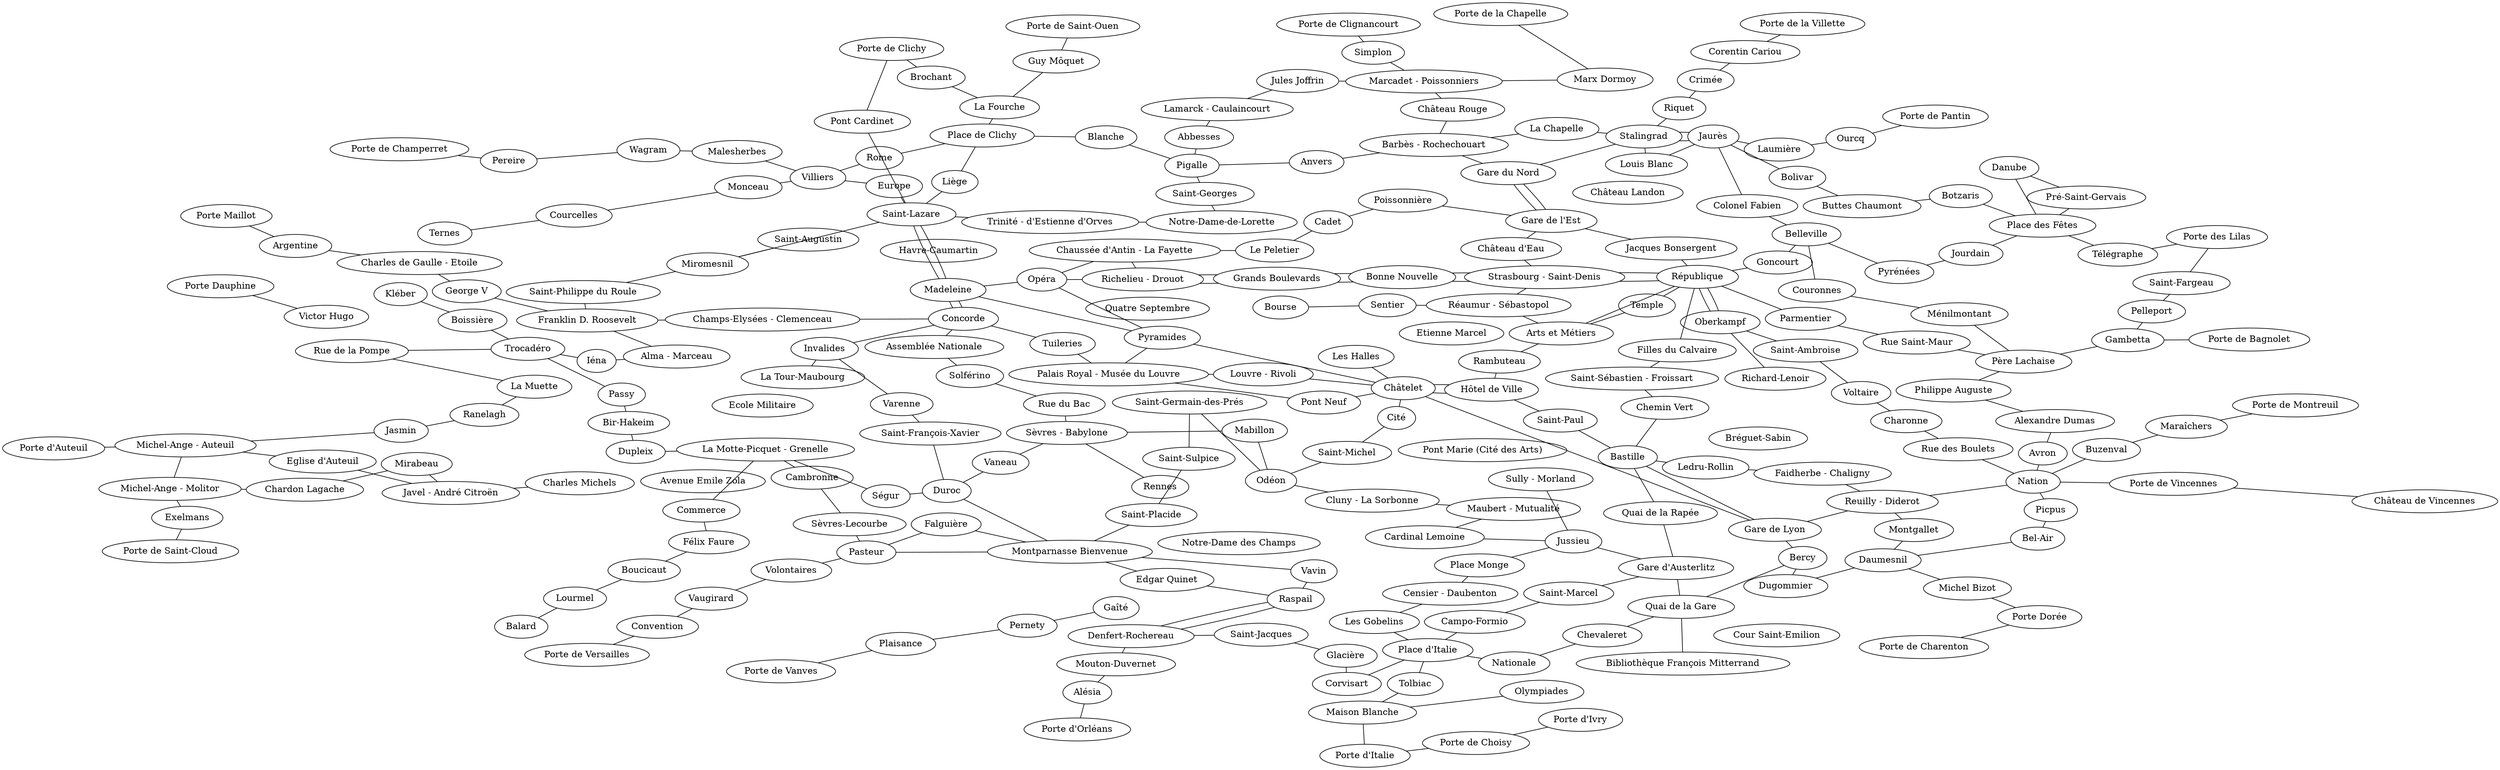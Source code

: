 graph G {
    layout=neato;
    overlap=false;
    "Porte Maillot" [pos="2.28258384736155,48.8781626526965!"];
    "Argentine" [pos="2.28943541854221,48.8756673756517!"];
    "Charles de Gaulle - Etoile" [pos="2.29581177523576,48.874994575223!"];
    "George V" [pos="2.30075978497892,48.872037763641!"];
    "Franklin D. Roosevelt" [pos="2.30948819233711,48.8687248870505!"];
    "Champs-Elysées - Clemenceau" [pos="2.31446450132278,48.8676562912457!"];
    "Concorde" [pos="2.32296144579826,48.8665579920016!"];
    "Tuileries" [pos="2.32967809471164,48.8644778383665!"];
    "Palais Royal - Musée du Louvre" [pos="2.33645436775425,48.862222264626!"];
    "Louvre - Rivoli" [pos="2.34096962328527,48.8608712117595!"];
    "Châtelet" [pos="2.34816099123458,48.8569534598372!"];
    "Hôtel de Ville" [pos="2.3520676701391,48.8573524042377!"];
    "Saint-Paul" [pos="2.36088525627519,48.8551874206563!"];
    "Bastille" [pos="2.36871896103409,48.8520542925495!"];
    "Gare de Lyon" [pos="2.3731565937892,48.8456832057876!"];
    "Reuilly - Diderot" [pos="2.38720107040939,48.8472129257497!"];
    "Nation" [pos="2.39584398872374,48.8480842890258!"];
    "Porte de Vincennes" [pos="2.4108049967015,48.8470077301404!"];
    "Château de Vincennes" [pos="2.44054009540611,48.8443175133653!"];
    "Porte Dauphine" [pos="2.27763271754527,48.8713967943003!"];
    "Victor Hugo" [pos="2.28582876591298,48.8699260814626!"];
    "Ternes" [pos="2.29811328861724,48.8782277299144!"];
    "Courcelles" [pos="2.30329436242521,48.8792652531651!"];
    "Monceau" [pos="2.3094129673747,48.8805687691788!"];
    "Villiers" [pos="2.31581509264638,48.8810731821276!"];
    "Rome" [pos="2.32135917382297,48.8823458178481!"];
    "Place de Clichy" [pos="2.32795832801022,48.8836690873247!"];
    "Blanche" [pos="2.33248437543436,48.8837663535292!"];
    "Pigalle" [pos="2.33721116470113,48.8820209311193!"];
    "Anvers" [pos="2.34415484033029,48.8828685678959!"];
    "Barbès - Rochechouart" [pos="2.3506070793551,48.8837760886089!"];
    "La Chapelle" [pos="2.3604041692741,48.8843864099048!"];
    "Stalingrad" [pos="2.36577437055817,48.8843205479219!"];
    "Jaurès" [pos="2.37143895998561,48.8830239124814!"];
    "Colonel Fabien" [pos="2.37046757479386,48.8776498075734!"];
    "Belleville" [pos="2.37673558655729,48.8722866011648!"];
    "Couronnes" [pos="2.38028898292719,48.8691933441843!"];
    "Ménilmontant" [pos="2.3834303882303,48.8663901391973!"];
    "Père Lachaise" [pos="2.38757989125445,48.8624498439893!"];
    "Philippe Auguste" [pos="2.39049759674529,48.8580894271876!"];
    "Alexandre Dumas" [pos="2.39471273375548,48.8562446774892!"];
    "Avron" [pos="2.3981875566594,48.851648542649!"];
    "Porte de Champerret" [pos="2.29211248215884,48.8856523921859!"];
    "Pereire" [pos="2.29768318601258,48.8848443217919!"];
    "Wagram" [pos="2.30467308758443,48.8838463897792!"];
    "Malesherbes" [pos="2.30948784696001,48.8828400216298!"];
    "Europe" [pos="2.32218591952051,48.8787531630967!"];
    "Saint-Lazare" [pos="2.32548839067261,48.8753813150599!"];
    "Havre-Caumartin" [pos="2.32765110341878,48.8736667509971!"];
    "Opéra" [pos="2.33104728671124,48.8714374280492!"];
    "Quatre Septembre" [pos="2.33631873559549,48.8696590964362!"];
    "Bourse" [pos="2.34066537071104,48.8687567967076!"];
    "Sentier" [pos="2.34755381593779,48.8673466033457!"];
    "Réaumur - Sébastopol" [pos="2.35205078710284,48.8663817558035!"];
    "Arts et Métiers" [pos="2.35650814364354,48.8652996116968!"];
    "Temple" [pos="2.36156123452636,48.8667566284863!"];
    "République" [pos="2.36330234078045,48.8675123568631!"];
    "Parmentier" [pos="2.3747477503599,48.8652523948625!"];
    "Rue Saint-Maur" [pos="2.38050775608986,48.8641177000146!"];
    "Gambetta" [pos="2.39853730570457,48.8650325635159!"];
    "Porte de Bagnolet" [pos="2.40875422118954,48.8645393719864!"];
    "Porte des Lilas" [pos="2.4070619733808,48.87656859808!"];
    "Saint-Fargeau" [pos="2.40449818316887,48.8718433712749!"];
    "Pelleport" [pos="2.40149679228792,48.8684648860667!"];
    "Porte de Clignancourt" [pos="2.34462409910279,48.8975256303301!"];
    "Simplon" [pos="2.34759605535164,48.8941244426855!"];
    "Marcadet - Poissonniers" [pos="2.34968154172248,48.8912804388966!"];
    "Château Rouge" [pos="2.34936580800484,48.8870788765196!"];
    "Gare du Nord" [pos="2.35680878820541,48.8795917064621!"];
    "Gare de l'Est" [pos="2.35806459441865,48.8761629935184!"];
    "Château d'Eau" [pos="2.35605174140158,48.8724469166474!"];
    "Strasbourg - Saint-Denis" [pos="2.35449161656383,48.8696235816895!"];
    "Etienne Marcel" [pos="2.34897619687911,48.8637030110762!"];
    "Les Halles" [pos="2.34612732517368,48.8625048393913!"];
    "Cité" [pos="2.34723223493191,48.8549338481585!"];
    "Saint-Michel" [pos="2.34399179903329,48.8535940766199!"];
    "Odéon" [pos="2.34069229106652,48.8520245535667!"];
    "Saint-Germain-des-Prés" [pos="2.33394781079819,48.8535745628742!"];
    "Saint-Sulpice" [pos="2.33061195308154,48.8512086266185!"];
    "Saint-Placide" [pos="2.32705481506631,48.8470066506411!"];
    "Montparnasse Bienvenue" [pos="2.323989185205,48.8438236103062!"];
    "Vavin" [pos="2.3288628540691,48.8420523223441!"];
    "Raspail" [pos="2.33046699371987,48.8391563585773!"];
    "Denfert-Rochereau" [pos="2.33201883521639,48.833948692744!"];
    "Mouton-Duvernet" [pos="2.32988764040842,48.8313375846232!"];
    "Alésia" [pos="2.32709323494845,48.8282010632709!"];
    "Porte d'Orléans" [pos="2.3254932653821,48.8234163501918!"];
    "Porte de Pantin" [pos="2.39212297232815,48.8884592103989!"];
    "Ourcq" [pos="2.38665201675988,48.886915952247!"];
    "Laumière" [pos="2.37939098935239,48.8851338471378!"];
    "Jacques Bonsergent" [pos="2.36102390204892,48.8706209253172!"];
    "Oberkampf" [pos="2.36815584539455,48.8647770975732!"];
    "Richard-Lenoir" [pos="2.37181363047695,48.8598769369206!"];
    "Bréguet-Sabin" [pos="2.37019466858975,48.8562440537382!"];
    "Quai de la Rapée" [pos="2.3658846507504,48.8464273245315!"];
    "Gare d'Austerlitz" [pos="2.36417731069183,48.8434054085772!"];
    "Saint-Marcel" [pos="2.36072185971764,48.8385124457356!"];
    "Campo-Formio" [pos="2.35874195669934,48.835542932801!"];
    "Place d'Italie" [pos="2.35550159148148,48.8309657123443!"];
    "Kléber" [pos="2.29314613724863,48.871489411987!"];
    "Boissière" [pos="2.29003283760744,48.8668483424692!"];
    "Trocadéro" [pos="2.28749279696644,48.8634876640714!"];
    "Passy" [pos="2.28583941888146,48.8575150886722!"];
    "Bir-Hakeim" [pos="2.2894007376346,48.8539253674278!"];
    "Dupleix" [pos="2.29366372673104,48.8504116248585!"];
    "La Motte-Picquet - Grenelle" [pos="2.29852572623663,48.8496308034842!"];
    "Cambronne" [pos="2.30294172833761,48.8475431112453!"];
    "Sèvres-Lecourbe" [pos="2.30952961043039,48.8456476817025!"];
    "Pasteur" [pos="2.31291468047394,48.842528386595!"];
    "Edgar Quinet" [pos="2.3252865779433,48.84090350075!"];
    "Saint-Jacques" [pos="2.33715437092501,48.8329160052708!"];
    "Glacière" [pos="2.3434382366787,48.8311159466681!"];
    "Corvisart" [pos="2.35061122592617,48.829860012364!"];
    "Nationale" [pos="2.36280417159351,48.8332352787279!"];
    "Chevaleret" [pos="2.36808128297274,48.8349630811609!"];
    "Quai de la Gare" [pos="2.37276624894817,48.8370742696613!"];
    "Bercy" [pos="2.37946307018526,48.8401760271736!"];
    "Dugommier" [pos="2.38959977007981,48.8390365273806!"];
    "Daumesnil" [pos="2.39614862848937,48.8394340071049!"];
    "Bel-Air" [pos="2.40086713199526,48.8414273312853!"];
    "Picpus" [pos="2.40127453882237,48.8451032465536!"];
    "Porte de la Villette" [pos="2.38586903314334,48.8978026914078!"];
    "Corentin Cariou" [pos="2.38229155716463,48.8946726591084!"];
    "Crimée" [pos="2.37693573698238,48.8908857579809!"];
    "Riquet" [pos="2.3736694647432,48.8881572611178!"];
    "Louis Blanc" [pos="2.36442486249368,48.881206210878!"];
    "Château Landon" [pos="2.36201793551061,48.8784414547844!"];
    "Poissonnière" [pos="2.34873975139007,48.8771648483022!"];
    "Cadet" [pos="2.34444630970227,48.8759632841275!"];
    "Le Peletier" [pos="2.34015055970637,48.8749594050929!"];
    "Chaussée d'Antin - La Fayette" [pos="2.3337385944087,48.8731342048266!"];
    "Pyramides" [pos="2.33462360600492,48.8657555264287!"];
    "Pont Neuf" [pos="2.34177674914854,48.8585463383202!"];
    "Pont Marie (Cité des Arts)" [pos="2.3573766690444,48.8534598594796!"];
    "Sully - Morland" [pos="2.36185316969725,48.8512714074456!"];
    "Jussieu" [pos="2.35493167182323,48.8461978906888!"];
    "Place Monge" [pos="2.35215486857877,48.8426663846946!"];
    "Censier - Daubenton" [pos="2.3516265726055,48.8402262475657!"];
    "Les Gobelins" [pos="2.35241680189827,48.8358416213962!"];
    "Tolbiac" [pos="2.35731843921319,48.8261368608053!"];
    "Maison Blanche" [pos="2.35841294615594,48.8221495051266!"];
    "Porte d'Italie" [pos="2.35952973310717,48.8191065956103!"];
    "Porte de Choisy" [pos="2.36467859404946,48.8200559281997!"];
    "Porte d'Ivry" [pos="2.36951125431949,48.8214890346144!"];
    "Bolivar" [pos="2.37412487118754,48.8807896620271!"];
    "Buttes Chaumont" [pos="2.38156984208801,48.8784990874506!"];
    "Botzaris" [pos="2.38890095131574,48.8795349903204!"];
    "Place des Fêtes" [pos="2.3931393703605,48.8767236610252!"];
    "Pré-Saint-Gervais" [pos="2.39858077069353,48.8801595797163!"];
    "Danube" [pos="2.39322847122749,48.8819492139726!"];
    "Balard" [pos="2.2783626618092,48.8366678938828!"];
    "Lourmel" [pos="2.28224195985507,48.8386608627116!"];
    "Boucicaut" [pos="2.28791843112456,48.841024160045!"];
    "Félix Faure" [pos="2.29184722036797,48.8426843338484!"];
    "Commerce" [pos="2.29379684219286,48.8446115114202!"];
    "Ecole Militaire" [pos="2.30634568382008,48.8549196596389!"];
    "La Tour-Maubourg" [pos="2.31047353593698,48.8577270225864!"];
    "Invalides" [pos="2.31463266044452,48.861092010433!"];
    "Madeleine" [pos="2.32581004879328,48.8705446757682!"];
    "Richelieu - Drouot" [pos="2.33859122153854,48.8721358693699!"];
    "Grands Boulevards" [pos="2.34320726640509,48.8715047688147!"];
    "Bonne Nouvelle" [pos="2.34848136571839,48.8705712985549!"];
    "Filles du Calvaire" [pos="2.3667452977427,48.8630698825026!"];
    "Saint-Sébastien - Froissart" [pos="2.36726153971727,48.8609681448082!"];
    "Chemin Vert" [pos="2.36809508538599,48.8570873668721!"];
    "Ledru-Rollin" [pos="2.37614122331859,48.8513377658502!"];
    "Faidherbe - Chaligny" [pos="2.38402856638311,48.8501105431855!"];
    "Montgallet" [pos="2.39040001363536,48.8440050747607!"];
    "Michel Bizot" [pos="2.402366739988,48.8370774300875!"];
    "Porte Dorée" [pos="2.40587391298756,48.8350173731456!"];
    "Porte de Charenton" [pos="2.40251187285007,48.8334492219311!"];
    "Porte de Saint-Cloud" [pos="2.25704619292215,48.8379584046712!"];
    "Exelmans" [pos="2.25980084514434,48.8425802753283!"];
    "Michel-Ange - Molitor" [pos="2.2615119169052,48.844911226615!"];
    "Michel-Ange - Auteuil" [pos="2.26398952533333,48.8479753532281!"];
    "Jasmin" [pos="2.26793329164707,48.8524334177774!"];
    "Ranelagh" [pos="2.26994815793463,48.8555035574475!"];
    "La Muette" [pos="2.27409624466972,48.8580919659505!"];
    "Rue de la Pompe" [pos="2.27788589795906,48.8639517079318!"];
    "Iéna" [pos="2.29386422568227,48.8647800213093!"];
    "Alma - Marceau" [pos="2.30110435239267,48.8646471469577!"];
    "Saint-Philippe du Roule" [pos="2.31013720568782,48.8721551301294!"];
    "Miromesnil" [pos="2.31601069312102,48.8734479148472!"];
    "Saint-Augustin" [pos="2.3210135978086,48.8745466119868!"];
    "Saint-Ambroise" [pos="2.37388053821155,48.861416656961!"];
    "Voltaire" [pos="2.3800316941488,48.8576624334379!"];
    "Charonne" [pos="2.38478239644889,48.8549394425003!"];
    "Rue des Boulets" [pos="2.38910470503224,48.8522140723837!"];
    "Buzenval" [pos="2.40117076936841,48.8517624388841!"];
    "Maraîchers" [pos="2.40603854479805,48.8527310195318!"];
    "Porte de Montreuil" [pos="2.41071815402749,48.8534826302583!"];
    "Cardinal Lemoine" [pos="2.35132800167318,48.8467000343149!"];
    "Maubert - Mutualité" [pos="2.34828041316949,48.8501954651213!"];
    "Cluny - La Sorbonne" [pos="2.34489630121208,48.8510268759263!"];
    "Mabillon" [pos="2.33514281934647,48.8528437373513!"];
    "Sèvres - Babylone" [pos="2.32685966312174,48.8515653054432!"];
    "Vaneau" [pos="2.32135124235473,48.8488945691107!"];
    "Duroc" [pos="2.31652121945652,48.8470098926637!"];
    "Ségur" [pos="2.30713784940338,48.8471672690468!"];
    "Avenue Emile Zola" [pos="2.29501899714355,48.8470380127569!"];
    "Charles Michels" [pos="2.28562101336672,48.8466045314492!"];
    "Javel - André Citroën" [pos="2.27800949652736,48.846181105275!"];
    "Eglise d'Auteuil" [pos="2.26911138902189,48.8471433605089!"];
    "Porte d'Auteuil" [pos="2.25828074459554,48.847904122681!"];
    "Chardon Lagache" [pos="2.26690547594029,48.8450882982306!"];
    "Mirabeau" [pos="2.27306412637283,48.8470775063978!"];
    "Rambuteau" [pos="2.35327394859477,48.8611901560022!"];
    "Goncourt" [pos="2.3707644347484,48.8700070168905!"];
    "Pyrénées" [pos="2.38520291556953,48.8738187892325!"];
    "Jourdain" [pos="2.3893253789101,48.8752473476934!"];
    "Place des Fêtes" [pos="2.3931393703605,48.8767236610252!"];
    "Télégraphe" [pos="2.39864808996059,48.8755103832327!"];
    "Porte de la Chapelle" [pos="2.35924854231036,48.8974024217225!"];
    "Marx Dormoy" [pos="2.35980847808402,48.8905795776193!"];
    "Jules Joffrin" [pos="2.34432002938048,48.892492267254!"];
    "Lamarck - Caulaincourt" [pos="2.33858382438319,48.8896818090189!"];
    "Abbesses" [pos="2.33839463522091,48.8843927170434!"];
    "Saint-Georges" [pos="2.33757064037967,48.8784165939537!"];
    "Notre-Dame-de-Lorette" [pos="2.33787361922264,48.8760350303326!"];
    "Trinité - d'Estienne d'Orves" [pos="2.33304917241824,48.8763365063593!"];
    "Assemblée Nationale" [pos="2.32057583664755,48.8610719385779!"];
    "Solférino" [pos="2.32307596425154,48.8585319487804!"];
    "Rue du Bac" [pos="2.32569989845241,48.8558846775373!"];
    "Rennes" [pos="2.32778718478739,48.8483328280924!"];
    "Notre-Dame des Champs" [pos="2.32869580549871,48.8450777446896!"];
    "Falguière" [pos="2.31755123561703,48.8443176825861!"];
    "Volontaires" [pos="2.30798338057685,48.8414117274667!"];
    "Vaugirard" [pos="2.30107451565455,48.8394379171286!"];
    "Convention" [pos="2.29639138648092,48.8371350528567!"];
    "Porte de Versailles" [pos="2.28774170914233,48.8325195315652!"];
    "Porte de Vanves" [pos="2.30533238665747,48.8276134630559!"];
    "Plaisance" [pos="2.31386048934431,48.8317503621191!"];
    "Pernety" [pos="2.3183937066147,48.8340786788266!"];
    "Gaîté" [pos="2.32235399677881,48.8385260840742!"];
    "Saint-François-Xavier" [pos="2.31428594618056,48.8512915499903!"];
    "Varenne" [pos="2.31511393050966,48.8566249817984!"];
    "Liège" [pos="2.32685267123976,48.8795349364277!"];
    "La Fourche" [pos="2.32571411716613,48.887433655789!"];
    "Guy Môquet" [pos="2.32748325862612,48.8930014410137!"];
    "Porte de Saint-Ouen" [pos="2.32904834074465,48.8974978363796!"];
    "Brochant" [pos="2.31990481720936,48.8906518702421!"];
    "Porte de Clichy" [pos="2.31320835075881,48.8944312870695!"];
    "Pont Cardinet" [pos="2.31536814050515,48.888103402695!"];
    "Cour Saint-Emilion" [pos="2.38661785021406,48.8333193028951!"];
    "Bibliothèque François Mitterrand" [pos="2.3764873711683,48.8299257649806!"];
    "Olympiades" [pos="2.36692312153081,48.827123440481!"];
    "Porte Maillot" -- "Argentine";
    "Argentine" -- "Charles de Gaulle - Etoile";
    "Charles de Gaulle - Etoile" -- "George V";
    "George V" -- "Franklin D. Roosevelt";
    "Franklin D. Roosevelt" -- "Champs-Elysées - Clemenceau";
    "Champs-Elysées - Clemenceau" -- "Concorde";
    "Concorde" -- "Tuileries";
    "Tuileries" -- "Palais Royal - Musée du Louvre";
    "Palais Royal - Musée du Louvre" -- "Louvre - Rivoli";
    "Louvre - Rivoli" -- "Châtelet";
    "Châtelet" -- "Hôtel de Ville";
    "Hôtel de Ville" -- "Saint-Paul";
    "Saint-Paul" -- "Bastille";
    "Bastille" -- "Gare de Lyon";
    "Gare de Lyon" -- "Reuilly - Diderot";
    "Reuilly - Diderot" -- "Nation";
    "Nation" -- "Porte de Vincennes";
    "Porte de Vincennes" -- "Château de Vincennes";
    "Porte Dauphine" -- "Victor Hugo";
    "Ternes" -- "Courcelles";
    "Courcelles" -- "Monceau";
    "Monceau" -- "Villiers";
    "Villiers" -- "Rome";
    "Rome" -- "Place de Clichy";
    "Place de Clichy" -- "Blanche";
    "Blanche" -- "Pigalle";
    "Pigalle" -- "Anvers";
    "Anvers" -- "Barbès - Rochechouart";
    "Barbès - Rochechouart" -- "La Chapelle";
    "La Chapelle" -- "Stalingrad";
    "Stalingrad" -- "Jaurès";
    "Jaurès" -- "Colonel Fabien";
    "Colonel Fabien" -- "Belleville";
    "Belleville" -- "Couronnes";
    "Couronnes" -- "Ménilmontant";
    "Ménilmontant" -- "Père Lachaise";
    "Père Lachaise" -- "Philippe Auguste";
    "Philippe Auguste" -- "Alexandre Dumas";
    "Alexandre Dumas" -- "Avron";
    "Avron" -- "Nation";
    "Porte de Champerret" -- "Pereire";
    "Pereire" -- "Wagram";
    "Wagram" -- "Malesherbes";
    "Malesherbes" -- "Villiers";
    "Villiers" -- "Europe";
    "Europe" -- "Saint-Lazare";
    "Bourse" -- "Sentier";
    "Sentier" -- "Réaumur - Sébastopol";
    "Réaumur - Sébastopol" -- "Arts et Métiers";
    "Arts et Métiers" -- "Temple";
    "Temple" -- "République";
    "République" -- "Parmentier";
    "Parmentier" -- "Rue Saint-Maur";
    "Rue Saint-Maur" -- "Père Lachaise";
    "Père Lachaise" -- "Gambetta";
    "Gambetta" -- "Porte de Bagnolet";
    "Porte de Clignancourt" -- "Simplon";
    "Simplon" -- "Marcadet - Poissonniers";
    "Marcadet - Poissonniers" -- "Château Rouge";
    "Château Rouge" -- "Barbès - Rochechouart";
    "Barbès - Rochechouart" -- "Gare du Nord";
    "Gare du Nord" -- "Gare de l'Est";
    "Gare de l'Est" -- "Château d'Eau";
    "Château d'Eau" -- "Strasbourg - Saint-Denis";
    "Strasbourg - Saint-Denis" -- "Réaumur - Sébastopol";
    "Les Halles" -- "Châtelet";
    "Châtelet" -- "Cité";
    "Cité" -- "Saint-Michel";
    "Saint-Michel" -- "Odéon";
    "Odéon" -- "Saint-Germain-des-Prés";
    "Saint-Germain-des-Prés" -- "Saint-Sulpice";
    "Saint-Sulpice" -- "Saint-Placide";
    "Saint-Placide" -- "Montparnasse Bienvenue";
    "Montparnasse Bienvenue" -- "Vavin";
    "Vavin" -- "Raspail";
    "Raspail" -- "Denfert-Rochereau";
    "Denfert-Rochereau" -- "Mouton-Duvernet";
    "Mouton-Duvernet" -- "Alésia";
    "Alésia" -- "Porte d'Orléans";
    "Porte de Pantin" -- "Ourcq";
    "Ourcq" -- "Laumière";
    "Laumière" -- "Jaurès";
    "Jaurès" -- "Stalingrad";
    "Stalingrad" -- "Gare du Nord";
    "Gare du Nord" -- "Gare de l'Est";
    "Gare de l'Est" -- "Jacques Bonsergent";
    "Jacques Bonsergent" -- "République";
    "République" -- "Oberkampf";
    "Oberkampf" -- "Richard-Lenoir";
    "Bastille" -- "Quai de la Rapée";
    "Quai de la Rapée" -- "Gare d'Austerlitz";
    "Gare d'Austerlitz" -- "Saint-Marcel";
    "Saint-Marcel" -- "Campo-Formio";
    "Campo-Formio" -- "Place d'Italie";
    "Gambetta" -- "Pelleport";
    "Pelleport" -- "Saint-Fargeau";
    "Saint-Fargeau" -- "Porte des Lilas";
    "Kléber" -- "Boissière";
    "Boissière" -- "Trocadéro";
    "Trocadéro" -- "Passy";
    "Passy" -- "Bir-Hakeim";
    "Bir-Hakeim" -- "Dupleix";
    "Dupleix" -- "La Motte-Picquet - Grenelle";
    "La Motte-Picquet - Grenelle" -- "Cambronne";
    "Cambronne" -- "Sèvres-Lecourbe";
    "Sèvres-Lecourbe" -- "Pasteur";
    "Pasteur" -- "Montparnasse Bienvenue";
    "Montparnasse Bienvenue" -- "Edgar Quinet";
    "Edgar Quinet" -- "Raspail";
    "Raspail" -- "Denfert-Rochereau";
    "Denfert-Rochereau" -- "Saint-Jacques";
    "Saint-Jacques" -- "Glacière";
    "Glacière" -- "Corvisart";
    "Corvisart" -- "Place d'Italie";
    "Place d'Italie" -- "Nationale";
    "Nationale" -- "Chevaleret";
    "Chevaleret" -- "Quai de la Gare";
    "Quai de la Gare" -- "Bercy";
    "Bercy" -- "Dugommier";
    "Dugommier" -- "Daumesnil";
    "Daumesnil" -- "Bel-Air";
    "Bel-Air" -- "Picpus";
    "Picpus" -- "Nation";
    "Porte de la Villette" -- "Corentin Cariou";
    "Corentin Cariou" -- "Crimée";
    "Crimée" -- "Riquet";
    "Riquet" -- "Stalingrad";
    "Stalingrad" -- "Louis Blanc";
    "Gare de l'Est" -- "Poissonnière";
    "Poissonnière" -- "Cadet";
    "Cadet" -- "Le Peletier";
    "Le Peletier" -- "Chaussée d'Antin - La Fayette";
    "Chaussée d'Antin - La Fayette" -- "Opéra";
    "Opéra" -- "Pyramides";
    "Pyramides" -- "Palais Royal - Musée du Louvre";
    "Palais Royal - Musée du Louvre" -- "Pont Neuf";
    "Pont Neuf" -- "Châtelet";
    "Sully - Morland" -- "Jussieu";
    "Jussieu" -- "Place Monge";
    "Place Monge" -- "Censier - Daubenton";
    "Censier - Daubenton" -- "Les Gobelins";
    "Les Gobelins" -- "Place d'Italie";
    "Place d'Italie" -- "Tolbiac";
    "Tolbiac" -- "Maison Blanche";
    "Maison Blanche" -- "Porte d'Italie";
    "Porte d'Italie" -- "Porte de Choisy";
    "Porte de Choisy" -- "Porte d'Ivry";
    "Louis Blanc" -- "Jaurès";
    "Jaurès" -- "Bolivar";
    "Bolivar" -- "Buttes Chaumont";
    "Buttes Chaumont" -- "Botzaris";
    "Danube" -- "Place des Fêtes";
    "Botzaris" -- "Place des Fêtes";
    "Pré-Saint-Gervais" -- "Danube";
    "Place des Fêtes" -- "Pré-Saint-Gervais";
    "Balard" -- "Lourmel";
    "Lourmel" -- "Boucicaut";
    "Boucicaut" -- "Félix Faure";
    "Félix Faure" -- "Commerce";
    "Commerce" -- "La Motte-Picquet - Grenelle";
    "La Tour-Maubourg" -- "Invalides";
    "Invalides" -- "Concorde";
    "Concorde" -- "Madeleine";
    "Madeleine" -- "Opéra";
    "Opéra" -- "Richelieu - Drouot";
    "Richelieu - Drouot" -- "Grands Boulevards";
    "Grands Boulevards" -- "Bonne Nouvelle";
    "Bonne Nouvelle" -- "Strasbourg - Saint-Denis";
    "Strasbourg - Saint-Denis" -- "République";
    "République" -- "Filles du Calvaire";
    "Filles du Calvaire" -- "Saint-Sébastien - Froissart";
    "Saint-Sébastien - Froissart" -- "Chemin Vert";
    "Chemin Vert" -- "Bastille";
    "Bastille" -- "Ledru-Rollin";
    "Ledru-Rollin" -- "Faidherbe - Chaligny";
    "Faidherbe - Chaligny" -- "Reuilly - Diderot";
    "Reuilly - Diderot" -- "Montgallet";
    "Montgallet" -- "Daumesnil";
    "Daumesnil" -- "Michel Bizot";
    "Michel Bizot" -- "Porte Dorée";
    "Porte Dorée" -- "Porte de Charenton";
    "Porte de Saint-Cloud" -- "Exelmans";
    "Exelmans" -- "Michel-Ange - Molitor";
    "Michel-Ange - Molitor" -- "Michel-Ange - Auteuil";
    "Michel-Ange - Auteuil" -- "Jasmin";
    "Jasmin" -- "Ranelagh";
    "Ranelagh" -- "La Muette";
    "La Muette" -- "Rue de la Pompe";
    "Rue de la Pompe" -- "Trocadéro";
    "Trocadéro" -- "Iéna";
    "Iéna" -- "Alma - Marceau";
    "Alma - Marceau" -- "Franklin D. Roosevelt";
    "Franklin D. Roosevelt" -- "Saint-Philippe du Roule";
    "Saint-Philippe du Roule" -- "Miromesnil";
    "Miromesnil" -- "Saint-Augustin";
    "Chaussée d'Antin - La Fayette" -- "Richelieu - Drouot";
    "Richelieu - Drouot" -- "Grands Boulevards";
    "Grands Boulevards" -- "Bonne Nouvelle";
    "Bonne Nouvelle" -- "Strasbourg - Saint-Denis";
    "Strasbourg - Saint-Denis" -- "République";
    "République" -- "Oberkampf";
    "Oberkampf" -- "Saint-Ambroise";
    "Saint-Ambroise" -- "Voltaire";
    "Voltaire" -- "Charonne";
    "Charonne" -- "Rue des Boulets";
    "Rue des Boulets" -- "Nation";
    "Nation" -- "Buzenval";
    "Buzenval" -- "Maraîchers";
    "Maraîchers" -- "Porte de Montreuil";
    "Michel-Ange - Auteuil" -- "Porte d'Auteuil";
    "Michel-Ange - Molitor" -- "Chardon Lagache";
    "Chardon Lagache" -- "Mirabeau";
    "Javel - André Citroën" -- "Eglise d'Auteuil";
    "Eglise d'Auteuil" -- "Michel-Ange - Auteuil";
    "Mirabeau" -- "Javel - André Citroën";
    "Javel - André Citroën" -- "Charles Michels";
    "La Motte-Picquet - Grenelle" -- "Ségur";
    "Ségur" -- "Duroc";
    "Duroc" -- "Vaneau";
    "Vaneau" -- "Sèvres - Babylone";
    "Sèvres - Babylone" -- "Mabillon";
    "Mabillon" -- "Odéon";
    "Odéon" -- "Cluny - La Sorbonne";
    "Cluny - La Sorbonne" -- "Maubert - Mutualité";
    "Maubert - Mutualité" -- "Cardinal Lemoine";
    "Cardinal Lemoine" -- "Jussieu";
    "Jussieu" -- "Gare d'Austerlitz";
    "Gare d'Austerlitz" -- "Quai de la Gare";
    "Quai de la Gare" -- "Bibliothèque François Mitterrand";
    "Châtelet" -- "Hôtel de Ville";
    "Hôtel de Ville" -- "Rambuteau";
    "Rambuteau" -- "Arts et Métiers";
    "Arts et Métiers" -- "République";
    "République" -- "Goncourt";
    "Goncourt" -- "Belleville";
    "Belleville" -- "Pyrénées";
    "Pyrénées" -- "Jourdain";
    "Jourdain" -- "Place des Fêtes";
    "Place des Fêtes" -- "Télégraphe";
    "Télégraphe" -- "Porte des Lilas";
    "Porte de la Chapelle" -- "Marx Dormoy";
    "Marx Dormoy" -- "Marcadet - Poissonniers";
    "Marcadet - Poissonniers" -- "Jules Joffrin";
    "Jules Joffrin" -- "Lamarck - Caulaincourt";
    "Lamarck - Caulaincourt" -- "Abbesses";
    "Abbesses" -- "Pigalle";
    "Pigalle" -- "Saint-Georges";
    "Saint-Georges" -- "Notre-Dame-de-Lorette";
    "Notre-Dame-de-Lorette" -- "Trinité - d'Estienne d'Orves";
    "Trinité - d'Estienne d'Orves" -- "Saint-Lazare";
    "Saint-Lazare" -- "Madeleine";
    "Madeleine" -- "Concorde";
    "Concorde" -- "Assemblée Nationale";
    "Assemblée Nationale" -- "Solférino";
    "Solférino" -- "Rue du Bac";
    "Rue du Bac" -- "Sèvres - Babylone";
    "Sèvres - Babylone" -- "Rennes";
    "Montparnasse Bienvenue" -- "Falguière";
    "Falguière" -- "Pasteur";
    "Pasteur" -- "Volontaires";
    "Volontaires" -- "Vaugirard";
    "Vaugirard" -- "Convention";
    "Convention" -- "Porte de Versailles";
    "Porte de Saint-Ouen" -- "Guy Môquet";
    "Guy Môquet" -- "La Fourche";
    "La Fourche" -- "Place de Clichy";
    "Place de Clichy" -- "Liège";
    "Liège" -- "Saint-Lazare";
    "Saint-Lazare" -- "Miromesnil";
    "Invalides" -- "Varenne";
    "Varenne" -- "Saint-François-Xavier";
    "Saint-François-Xavier" -- "Duroc";
    "Duroc" -- "Montparnasse Bienvenue";
    "Gaîté" -- "Pernety";
    "Pernety" -- "Plaisance";
    "Plaisance" -- "Porte de Vanves";
    "Brochant" -- "La Fourche";
    "Porte de Clichy" -- "Brochant";
    "Porte de Clichy" -- "Pont Cardinet";
    "Pont Cardinet" -- "Saint-Lazare";
    "Saint-Lazare" -- "Madeleine";
    "Madeleine" -- "Pyramides";
    "Pyramides" -- "Châtelet";
    "Châtelet" -- "Gare de Lyon";
    "Gare de Lyon" -- "Bercy";
    "Olympiades" -- "Maison Blanche";
}
